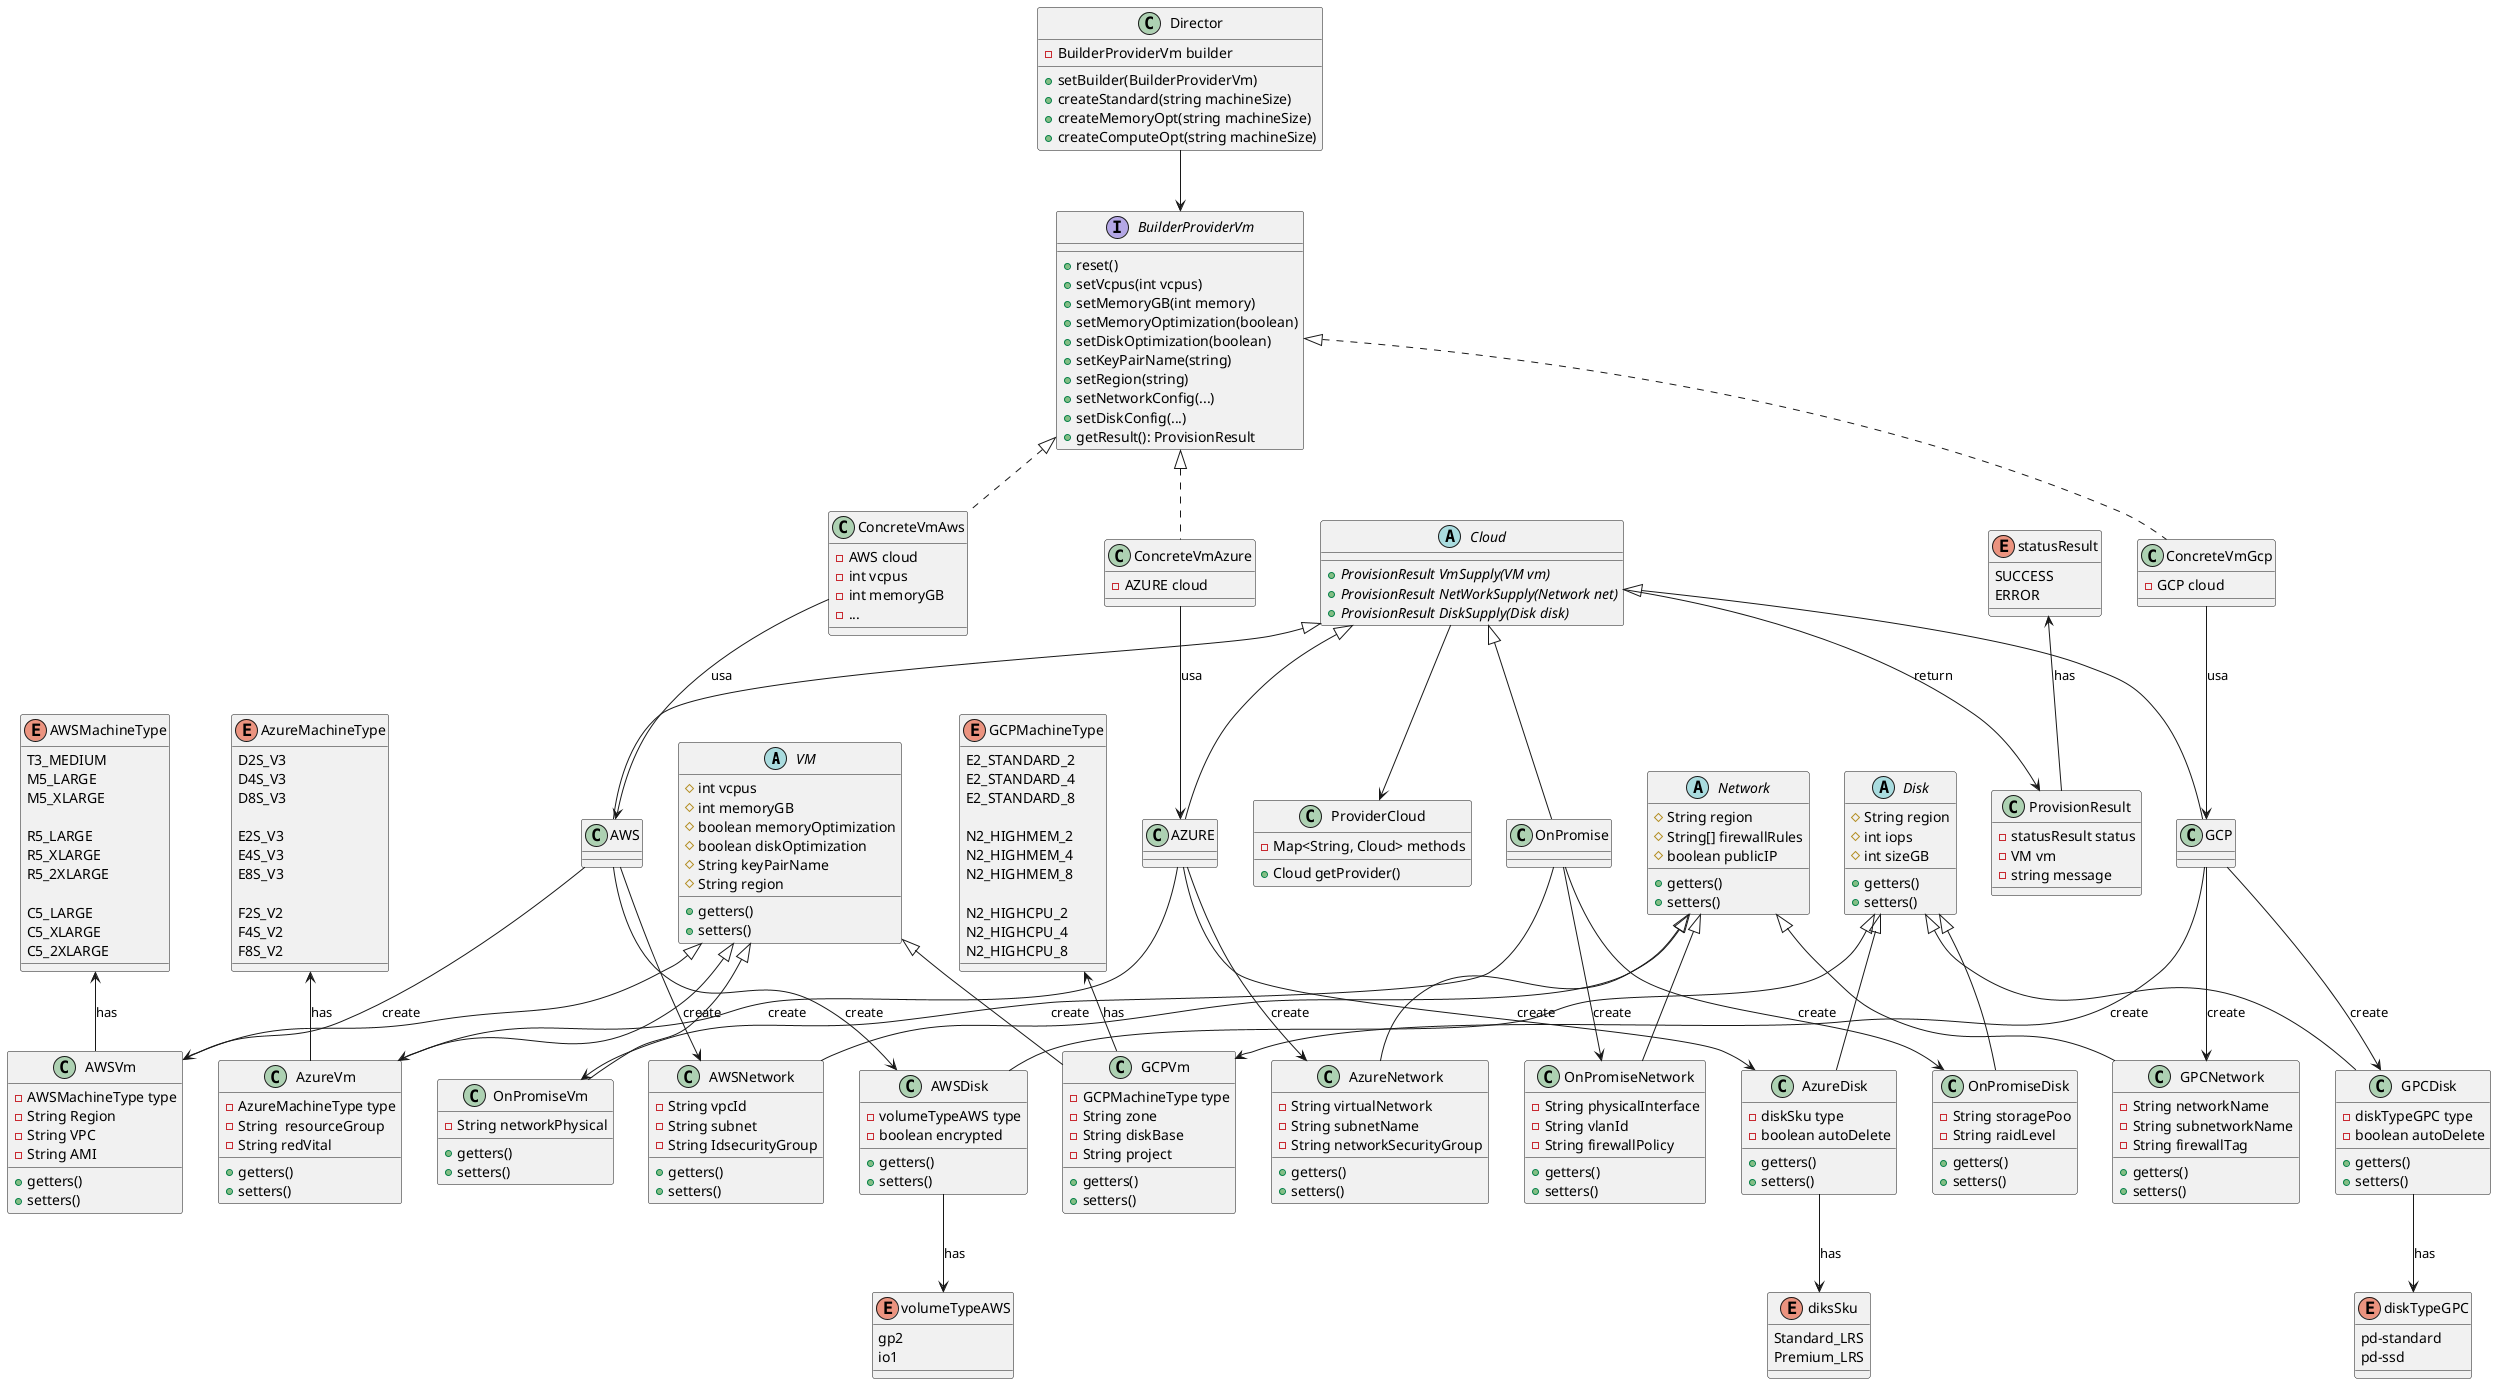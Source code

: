 @startuml cloud-factory

'------------- familias 1 virtualMachine ------------
abstract class VM {
# int vcpus
# int memoryGB
# boolean memoryOptimization
# boolean diskOptimization
# String keyPairName
# String region

+ getters()
+ setters()
}

class AWSVm {
- AWSMachineType type
- String Region
- String VPC
- String AMI
+ getters()
+ setters()
}
class AzureVm{
- AzureMachineType type
- String  resourceGroup
- String redVital
+ getters()
+ setters()
}
class GCPVm{
- GCPMachineType type
- String zone
- String diskBase
- String project
+ getters()
+ setters()
}
class OnPromiseVm{
    - String networkPhysical
    + getters()
    + setters()
}

enum AWSMachineType {
    
    T3_MEDIUM
    M5_LARGE
    M5_XLARGE
    
    R5_LARGE
    R5_XLARGE
    R5_2XLARGE
    
    C5_LARGE
    C5_XLARGE
    C5_2XLARGE
}
enum AzureMachineType {
    
    D2S_V3
    D4S_V3
    D8S_V3
    
    E2S_V3
    E4S_V3
    E8S_V3
    
    F2S_V2
    F4S_V2
    F8S_V2
}
enum GCPMachineType {
    
    E2_STANDARD_2
    E2_STANDARD_4
    E2_STANDARD_8
    
    N2_HIGHMEM_2
    N2_HIGHMEM_4
    N2_HIGHMEM_8
    
    N2_HIGHCPU_2
    N2_HIGHCPU_4
    N2_HIGHCPU_8
}

'------------- Familia 2 Network ---------------

abstract class Network {
    # String region
    # String[] firewallRules
    # boolean publicIP
    + getters()
    + setters()
}

class AWSNetwork {
    - String vpcId
    - String subnet
    - String IdsecurityGroup
    + getters()
    + setters()
}

class AzureNetwork {
    - String virtualNetwork
    - String subnetName
    - String networkSecurityGroup
    + getters()
    + setters()
}

class GPCNetwork {
    - String networkName
    - String subnetworkName
    - String firewallTag
    + getters()
    + setters()
}

class OnPromiseNetwork {
    - String physicalInterface
    - String vlanId
    - String firewallPolicy
    + getters()
    + setters()
}
'-----------------------------------------------


'------------- Familia 3 Disk ------------------
abstract class Disk {
    # String region
    # int iops
    # int sizeGB
    + getters()
    + setters()
}

class AWSDisk {
    - volumeTypeAWS type
    - boolean encrypted
    + getters()
    + setters()
}

class AzureDisk {
    - diskSku type
    - boolean autoDelete
    + getters()
    + setters()
}

class GPCDisk {
    - diskTypeGPC type
    - boolean autoDelete
    + getters()
    + setters()
}

class OnPromiseDisk{
    - String storagePoo
    - String raidLevel
    + getters()
    + setters()
}

enum volumeTypeAWS {
    gp2 
    io1
}

enum diksSku {
    Standard_LRS
    Premium_LRS
}

enum diskTypeGPC {
    pd-standard
    pd-ssd
}

'-----------------------------------------------


'----------------- Fabricas --------------------

abstract class Cloud{
+ {abstract} ProvisionResult VmSupply(VM vm)
+ {abstract} ProvisionResult NetWorkSupply(Network net)
+ {abstract} ProvisionResult DiskSupply(Disk disk)
}

class ProviderCloud {
    - Map<String, Cloud> methods
    + Cloud getProvider()
}

class AWS{}
class AZURE{}
class GCP{}
class OnPromise{}

'-----------------------------------------------

enum statusResult {
    SUCCESS
    ERROR
}

class ProvisionResult {
    - statusResult status
    - VM vm
    - string message
}

' ----------------- Relaciones --------------------

Cloud <|-- AWS
Cloud <|-- GCP
Cloud <|-- AZURE
Cloud <|-- OnPromise

GCP --> GCPVm : create
GCP --> GPCDisk : create
GCP --> GPCNetwork : create

AWS --> AWSVm : create
AWS --> AWSNetwork : create
AWS --> AWSDisk : create

AZURE --> AzureNetwork : create
AZURE --> AzureVm : create
AZURE --> AzureDisk : create

OnPromise --> OnPromiseVm : create 
OnPromise --> OnPromiseDisk : create
OnPromise --> OnPromiseNetwork : create

Cloud --> ProviderCloud

VM <|-- AzureVm
VM <|-- GCPVm
VM <|-- AWSVm
VM <|-- OnPromiseVm

Network <|-- AzureNetwork
Network <|-- AWSNetwork
Network <|-- GPCNetwork
Network <|-- OnPromiseNetwork

Disk <|-- AWSDisk
Disk <|-- OnPromiseDisk
Disk <|-- AzureDisk
Disk <|-- GPCDisk

AzureMachineType <-- AzureVm : has
AWSMachineType <-- AWSVm : has
GCPMachineType <-- GCPVm : has 

AWSDisk --> volumeTypeAWS : has
AzureDisk --> diksSku : has
GPCDisk --> diskTypeGPC : has


Cloud --> ProvisionResult: return
statusResult <-- ProvisionResult : has



' ========== BUILDER ==========
interface BuilderProviderVm {
    + reset()
    + setVcpus(int vcpus)
    + setMemoryGB(int memory)
    + setMemoryOptimization(boolean)
    + setDiskOptimization(boolean)
    + setKeyPairName(string)
    + setRegion(string)
    + setNetworkConfig(...)
    + setDiskConfig(...)
    + getResult(): ProvisionResult
}

class Director {
    - BuilderProviderVm builder
    + setBuilder(BuilderProviderVm)
    + createStandard(string machineSize)
    + createMemoryOpt(string machineSize)
    + createComputeOpt(string machineSize)
}

class ConcreteVmAws implements BuilderProviderVm {
    - AWS cloud
    - int vcpus
    - int memoryGB
    - ...
}

class ConcreteVmAzure implements BuilderProviderVm {
    - AZURE cloud
}

class ConcreteVmGcp implements BuilderProviderVm {
    - GCP cloud
}


' ========== RELACIONES ==========
Director --> BuilderProviderVm
ConcreteVmAws --> AWS : usa
ConcreteVmAzure --> AZURE : usa
ConcreteVmGcp --> GCP : usa

@enduml